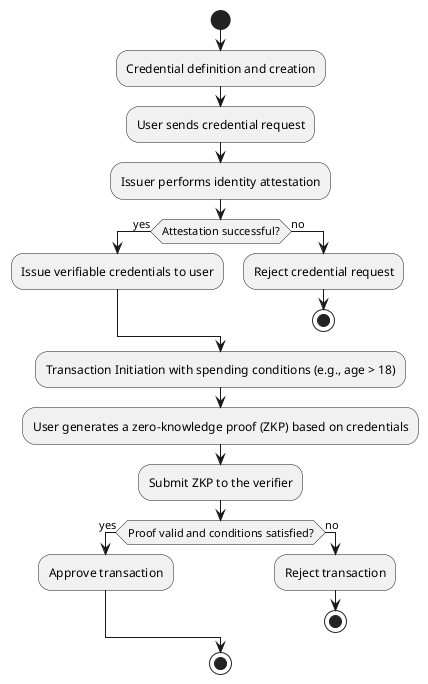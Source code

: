 @startuml
start

:Credential definition and creation;

:User sends credential request;

:Issuer performs identity attestation;
if (Attestation successful?) then (yes)
  :Issue verifiable credentials to user;
else (no)
  :Reject credential request;
  stop
endif

:Transaction Initiation with spending conditions (e.g., age > 18);

:User generates a zero-knowledge proof (ZKP) based on credentials;

:Submit ZKP to the verifier;
if (Proof valid and conditions satisfied?) then (yes)
  :Approve transaction;
else (no)
  :Reject transaction;
  stop
endif

stop
@enduml

